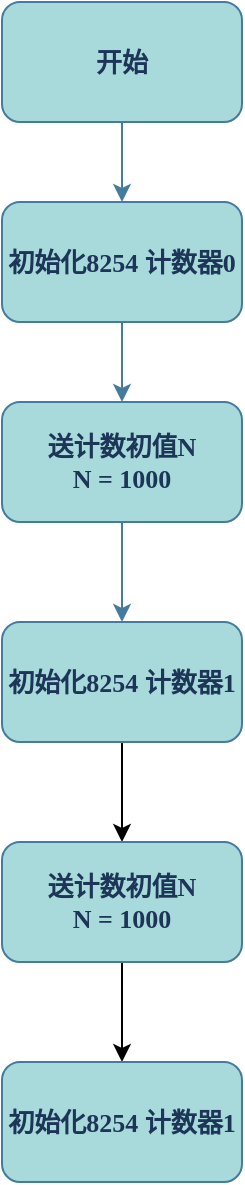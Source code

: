 <mxfile version="22.1.2" type="device">
  <diagram name="第 1 页" id="mbKvgOxyNxOtzdMSoI1X">
    <mxGraphModel dx="984" dy="649" grid="1" gridSize="10" guides="1" tooltips="1" connect="1" arrows="1" fold="1" page="1" pageScale="1" pageWidth="827" pageHeight="1169" math="0" shadow="0">
      <root>
        <mxCell id="0" />
        <mxCell id="1" parent="0" />
        <mxCell id="RdFu-PePBM-W7Z9yW0pT-1" value="" style="edgeStyle=orthogonalEdgeStyle;rounded=0;orthogonalLoop=1;jettySize=auto;html=1;fontFamily=Times New Roman;fontStyle=1;fontSize=13;labelBackgroundColor=none;strokeColor=#457B9D;fontColor=default;" edge="1" parent="1" source="RdFu-PePBM-W7Z9yW0pT-2" target="RdFu-PePBM-W7Z9yW0pT-4">
          <mxGeometry relative="1" as="geometry" />
        </mxCell>
        <mxCell id="RdFu-PePBM-W7Z9yW0pT-2" value="开始" style="rounded=1;whiteSpace=wrap;html=1;fontFamily=Times New Roman;fontStyle=1;fontSize=13;labelBackgroundColor=none;fillColor=#A8DADC;strokeColor=#457B9D;fontColor=#1D3557;" vertex="1" parent="1">
          <mxGeometry x="130" y="70" width="120" height="60" as="geometry" />
        </mxCell>
        <mxCell id="RdFu-PePBM-W7Z9yW0pT-3" value="" style="edgeStyle=orthogonalEdgeStyle;rounded=0;orthogonalLoop=1;jettySize=auto;html=1;fontFamily=Times New Roman;fontStyle=1;fontSize=13;labelBackgroundColor=none;strokeColor=#457B9D;fontColor=default;" edge="1" parent="1" source="RdFu-PePBM-W7Z9yW0pT-4" target="RdFu-PePBM-W7Z9yW0pT-6">
          <mxGeometry relative="1" as="geometry" />
        </mxCell>
        <mxCell id="RdFu-PePBM-W7Z9yW0pT-4" value="初始化8254 计数器0" style="rounded=1;whiteSpace=wrap;html=1;fontFamily=Times New Roman;fontStyle=1;fontSize=13;labelBackgroundColor=none;fillColor=#A8DADC;strokeColor=#457B9D;fontColor=#1D3557;" vertex="1" parent="1">
          <mxGeometry x="130" y="170" width="120" height="60" as="geometry" />
        </mxCell>
        <mxCell id="RdFu-PePBM-W7Z9yW0pT-5" value="" style="edgeStyle=orthogonalEdgeStyle;rounded=0;orthogonalLoop=1;jettySize=auto;html=1;fontFamily=Times New Roman;fontStyle=1;fontSize=13;labelBackgroundColor=none;strokeColor=#457B9D;fontColor=default;" edge="1" parent="1" source="RdFu-PePBM-W7Z9yW0pT-6" target="RdFu-PePBM-W7Z9yW0pT-7">
          <mxGeometry relative="1" as="geometry" />
        </mxCell>
        <mxCell id="RdFu-PePBM-W7Z9yW0pT-6" value="送计数初值N&lt;br style=&quot;font-size: 13px;&quot;&gt;N = 1000" style="rounded=1;whiteSpace=wrap;html=1;fontFamily=Times New Roman;fontStyle=1;fontSize=13;labelBackgroundColor=none;fillColor=#A8DADC;strokeColor=#457B9D;fontColor=#1D3557;" vertex="1" parent="1">
          <mxGeometry x="130" y="270" width="120" height="60" as="geometry" />
        </mxCell>
        <mxCell id="RdFu-PePBM-W7Z9yW0pT-9" value="" style="edgeStyle=orthogonalEdgeStyle;rounded=0;orthogonalLoop=1;jettySize=auto;html=1;" edge="1" parent="1" source="RdFu-PePBM-W7Z9yW0pT-7" target="RdFu-PePBM-W7Z9yW0pT-8">
          <mxGeometry relative="1" as="geometry" />
        </mxCell>
        <mxCell id="RdFu-PePBM-W7Z9yW0pT-7" value="初始化8254 计数器1" style="rounded=1;whiteSpace=wrap;html=1;fontFamily=Times New Roman;fontStyle=1;fontSize=13;labelBackgroundColor=none;fillColor=#A8DADC;strokeColor=#457B9D;fontColor=#1D3557;" vertex="1" parent="1">
          <mxGeometry x="130" y="380" width="120" height="60" as="geometry" />
        </mxCell>
        <mxCell id="RdFu-PePBM-W7Z9yW0pT-11" value="" style="edgeStyle=orthogonalEdgeStyle;rounded=0;orthogonalLoop=1;jettySize=auto;html=1;" edge="1" parent="1" source="RdFu-PePBM-W7Z9yW0pT-8" target="RdFu-PePBM-W7Z9yW0pT-10">
          <mxGeometry relative="1" as="geometry" />
        </mxCell>
        <mxCell id="RdFu-PePBM-W7Z9yW0pT-8" value="送计数初值N&lt;br&gt;N = 1000" style="rounded=1;whiteSpace=wrap;html=1;fontFamily=Times New Roman;fontStyle=1;fontSize=13;labelBackgroundColor=none;fillColor=#A8DADC;strokeColor=#457B9D;fontColor=#1D3557;" vertex="1" parent="1">
          <mxGeometry x="130" y="490" width="120" height="60" as="geometry" />
        </mxCell>
        <mxCell id="RdFu-PePBM-W7Z9yW0pT-10" value="初始化8254 计数器1" style="rounded=1;whiteSpace=wrap;html=1;fontFamily=Times New Roman;fontStyle=1;fontSize=13;labelBackgroundColor=none;fillColor=#A8DADC;strokeColor=#457B9D;fontColor=#1D3557;" vertex="1" parent="1">
          <mxGeometry x="130" y="600" width="120" height="60" as="geometry" />
        </mxCell>
      </root>
    </mxGraphModel>
  </diagram>
</mxfile>
